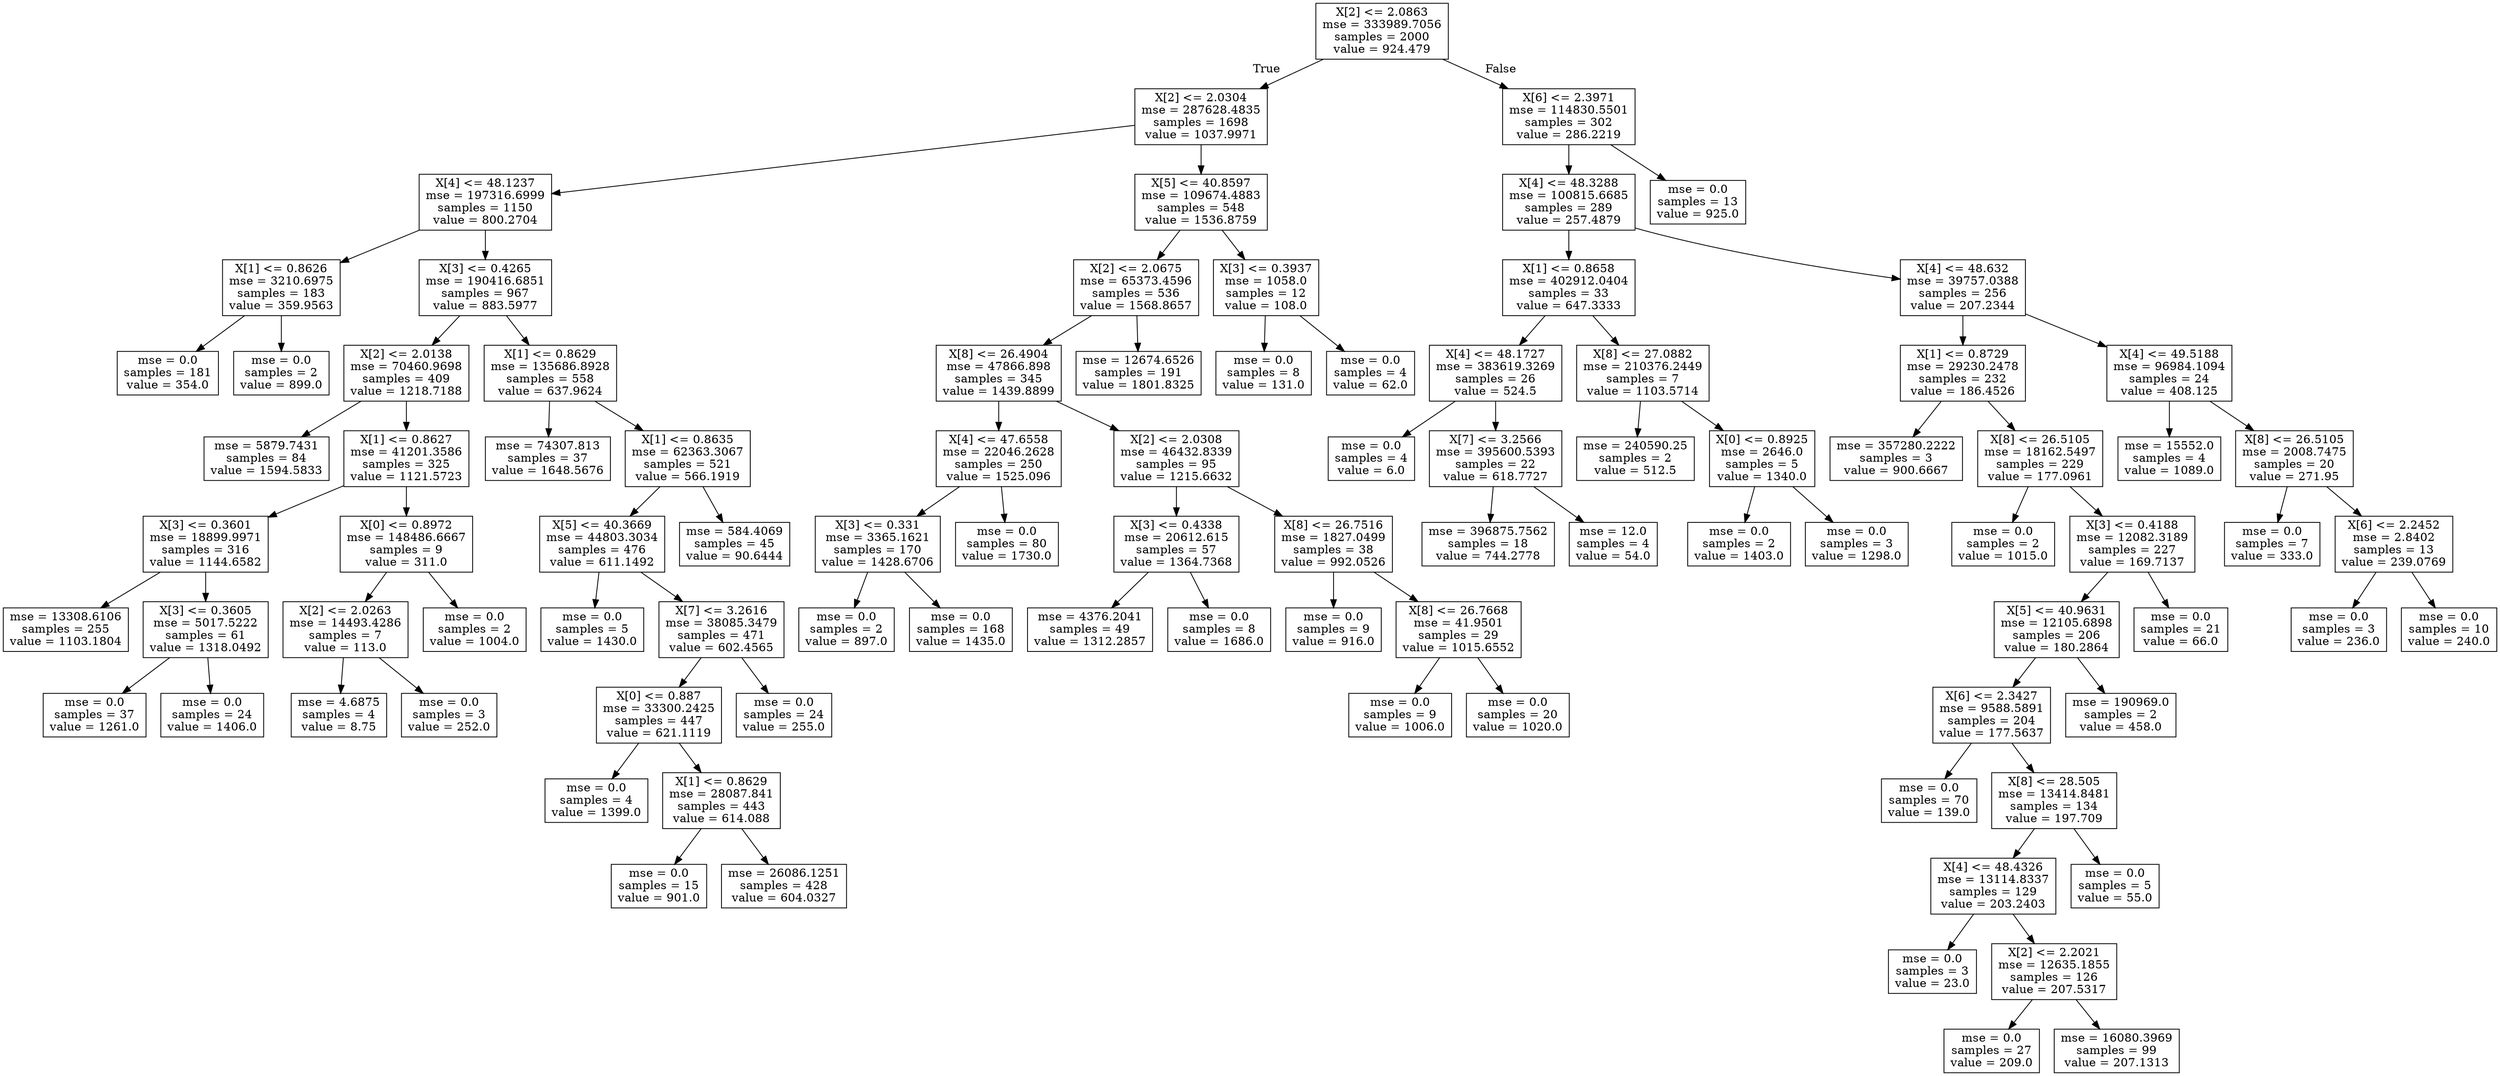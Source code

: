 digraph Tree {
node [shape=box] ;
0 [label="X[2] <= 2.0863\nmse = 333989.7056\nsamples = 2000\nvalue = 924.479"] ;
1 [label="X[2] <= 2.0304\nmse = 287628.4835\nsamples = 1698\nvalue = 1037.9971"] ;
0 -> 1 [labeldistance=2.5, labelangle=45, headlabel="True"] ;
2 [label="X[4] <= 48.1237\nmse = 197316.6999\nsamples = 1150\nvalue = 800.2704"] ;
1 -> 2 ;
3 [label="X[1] <= 0.8626\nmse = 3210.6975\nsamples = 183\nvalue = 359.9563"] ;
2 -> 3 ;
4 [label="mse = 0.0\nsamples = 181\nvalue = 354.0"] ;
3 -> 4 ;
5 [label="mse = 0.0\nsamples = 2\nvalue = 899.0"] ;
3 -> 5 ;
6 [label="X[3] <= 0.4265\nmse = 190416.6851\nsamples = 967\nvalue = 883.5977"] ;
2 -> 6 ;
7 [label="X[2] <= 2.0138\nmse = 70460.9698\nsamples = 409\nvalue = 1218.7188"] ;
6 -> 7 ;
8 [label="mse = 5879.7431\nsamples = 84\nvalue = 1594.5833"] ;
7 -> 8 ;
9 [label="X[1] <= 0.8627\nmse = 41201.3586\nsamples = 325\nvalue = 1121.5723"] ;
7 -> 9 ;
10 [label="X[3] <= 0.3601\nmse = 18899.9971\nsamples = 316\nvalue = 1144.6582"] ;
9 -> 10 ;
11 [label="mse = 13308.6106\nsamples = 255\nvalue = 1103.1804"] ;
10 -> 11 ;
12 [label="X[3] <= 0.3605\nmse = 5017.5222\nsamples = 61\nvalue = 1318.0492"] ;
10 -> 12 ;
13 [label="mse = 0.0\nsamples = 37\nvalue = 1261.0"] ;
12 -> 13 ;
14 [label="mse = 0.0\nsamples = 24\nvalue = 1406.0"] ;
12 -> 14 ;
15 [label="X[0] <= 0.8972\nmse = 148486.6667\nsamples = 9\nvalue = 311.0"] ;
9 -> 15 ;
16 [label="X[2] <= 2.0263\nmse = 14493.4286\nsamples = 7\nvalue = 113.0"] ;
15 -> 16 ;
17 [label="mse = 4.6875\nsamples = 4\nvalue = 8.75"] ;
16 -> 17 ;
18 [label="mse = 0.0\nsamples = 3\nvalue = 252.0"] ;
16 -> 18 ;
19 [label="mse = 0.0\nsamples = 2\nvalue = 1004.0"] ;
15 -> 19 ;
20 [label="X[1] <= 0.8629\nmse = 135686.8928\nsamples = 558\nvalue = 637.9624"] ;
6 -> 20 ;
21 [label="mse = 74307.813\nsamples = 37\nvalue = 1648.5676"] ;
20 -> 21 ;
22 [label="X[1] <= 0.8635\nmse = 62363.3067\nsamples = 521\nvalue = 566.1919"] ;
20 -> 22 ;
23 [label="X[5] <= 40.3669\nmse = 44803.3034\nsamples = 476\nvalue = 611.1492"] ;
22 -> 23 ;
24 [label="mse = 0.0\nsamples = 5\nvalue = 1430.0"] ;
23 -> 24 ;
25 [label="X[7] <= 3.2616\nmse = 38085.3479\nsamples = 471\nvalue = 602.4565"] ;
23 -> 25 ;
26 [label="X[0] <= 0.887\nmse = 33300.2425\nsamples = 447\nvalue = 621.1119"] ;
25 -> 26 ;
27 [label="mse = 0.0\nsamples = 4\nvalue = 1399.0"] ;
26 -> 27 ;
28 [label="X[1] <= 0.8629\nmse = 28087.841\nsamples = 443\nvalue = 614.088"] ;
26 -> 28 ;
29 [label="mse = 0.0\nsamples = 15\nvalue = 901.0"] ;
28 -> 29 ;
30 [label="mse = 26086.1251\nsamples = 428\nvalue = 604.0327"] ;
28 -> 30 ;
31 [label="mse = 0.0\nsamples = 24\nvalue = 255.0"] ;
25 -> 31 ;
32 [label="mse = 584.4069\nsamples = 45\nvalue = 90.6444"] ;
22 -> 32 ;
33 [label="X[5] <= 40.8597\nmse = 109674.4883\nsamples = 548\nvalue = 1536.8759"] ;
1 -> 33 ;
34 [label="X[2] <= 2.0675\nmse = 65373.4596\nsamples = 536\nvalue = 1568.8657"] ;
33 -> 34 ;
35 [label="X[8] <= 26.4904\nmse = 47866.898\nsamples = 345\nvalue = 1439.8899"] ;
34 -> 35 ;
36 [label="X[4] <= 47.6558\nmse = 22046.2628\nsamples = 250\nvalue = 1525.096"] ;
35 -> 36 ;
37 [label="X[3] <= 0.331\nmse = 3365.1621\nsamples = 170\nvalue = 1428.6706"] ;
36 -> 37 ;
38 [label="mse = 0.0\nsamples = 2\nvalue = 897.0"] ;
37 -> 38 ;
39 [label="mse = 0.0\nsamples = 168\nvalue = 1435.0"] ;
37 -> 39 ;
40 [label="mse = 0.0\nsamples = 80\nvalue = 1730.0"] ;
36 -> 40 ;
41 [label="X[2] <= 2.0308\nmse = 46432.8339\nsamples = 95\nvalue = 1215.6632"] ;
35 -> 41 ;
42 [label="X[3] <= 0.4338\nmse = 20612.615\nsamples = 57\nvalue = 1364.7368"] ;
41 -> 42 ;
43 [label="mse = 4376.2041\nsamples = 49\nvalue = 1312.2857"] ;
42 -> 43 ;
44 [label="mse = 0.0\nsamples = 8\nvalue = 1686.0"] ;
42 -> 44 ;
45 [label="X[8] <= 26.7516\nmse = 1827.0499\nsamples = 38\nvalue = 992.0526"] ;
41 -> 45 ;
46 [label="mse = 0.0\nsamples = 9\nvalue = 916.0"] ;
45 -> 46 ;
47 [label="X[8] <= 26.7668\nmse = 41.9501\nsamples = 29\nvalue = 1015.6552"] ;
45 -> 47 ;
48 [label="mse = 0.0\nsamples = 9\nvalue = 1006.0"] ;
47 -> 48 ;
49 [label="mse = 0.0\nsamples = 20\nvalue = 1020.0"] ;
47 -> 49 ;
50 [label="mse = 12674.6526\nsamples = 191\nvalue = 1801.8325"] ;
34 -> 50 ;
51 [label="X[3] <= 0.3937\nmse = 1058.0\nsamples = 12\nvalue = 108.0"] ;
33 -> 51 ;
52 [label="mse = 0.0\nsamples = 8\nvalue = 131.0"] ;
51 -> 52 ;
53 [label="mse = 0.0\nsamples = 4\nvalue = 62.0"] ;
51 -> 53 ;
54 [label="X[6] <= 2.3971\nmse = 114830.5501\nsamples = 302\nvalue = 286.2219"] ;
0 -> 54 [labeldistance=2.5, labelangle=-45, headlabel="False"] ;
55 [label="X[4] <= 48.3288\nmse = 100815.6685\nsamples = 289\nvalue = 257.4879"] ;
54 -> 55 ;
56 [label="X[1] <= 0.8658\nmse = 402912.0404\nsamples = 33\nvalue = 647.3333"] ;
55 -> 56 ;
57 [label="X[4] <= 48.1727\nmse = 383619.3269\nsamples = 26\nvalue = 524.5"] ;
56 -> 57 ;
58 [label="mse = 0.0\nsamples = 4\nvalue = 6.0"] ;
57 -> 58 ;
59 [label="X[7] <= 3.2566\nmse = 395600.5393\nsamples = 22\nvalue = 618.7727"] ;
57 -> 59 ;
60 [label="mse = 396875.7562\nsamples = 18\nvalue = 744.2778"] ;
59 -> 60 ;
61 [label="mse = 12.0\nsamples = 4\nvalue = 54.0"] ;
59 -> 61 ;
62 [label="X[8] <= 27.0882\nmse = 210376.2449\nsamples = 7\nvalue = 1103.5714"] ;
56 -> 62 ;
63 [label="mse = 240590.25\nsamples = 2\nvalue = 512.5"] ;
62 -> 63 ;
64 [label="X[0] <= 0.8925\nmse = 2646.0\nsamples = 5\nvalue = 1340.0"] ;
62 -> 64 ;
65 [label="mse = 0.0\nsamples = 2\nvalue = 1403.0"] ;
64 -> 65 ;
66 [label="mse = 0.0\nsamples = 3\nvalue = 1298.0"] ;
64 -> 66 ;
67 [label="X[4] <= 48.632\nmse = 39757.0388\nsamples = 256\nvalue = 207.2344"] ;
55 -> 67 ;
68 [label="X[1] <= 0.8729\nmse = 29230.2478\nsamples = 232\nvalue = 186.4526"] ;
67 -> 68 ;
69 [label="mse = 357280.2222\nsamples = 3\nvalue = 900.6667"] ;
68 -> 69 ;
70 [label="X[8] <= 26.5105\nmse = 18162.5497\nsamples = 229\nvalue = 177.0961"] ;
68 -> 70 ;
71 [label="mse = 0.0\nsamples = 2\nvalue = 1015.0"] ;
70 -> 71 ;
72 [label="X[3] <= 0.4188\nmse = 12082.3189\nsamples = 227\nvalue = 169.7137"] ;
70 -> 72 ;
73 [label="X[5] <= 40.9631\nmse = 12105.6898\nsamples = 206\nvalue = 180.2864"] ;
72 -> 73 ;
74 [label="X[6] <= 2.3427\nmse = 9588.5891\nsamples = 204\nvalue = 177.5637"] ;
73 -> 74 ;
75 [label="mse = 0.0\nsamples = 70\nvalue = 139.0"] ;
74 -> 75 ;
76 [label="X[8] <= 28.505\nmse = 13414.8481\nsamples = 134\nvalue = 197.709"] ;
74 -> 76 ;
77 [label="X[4] <= 48.4326\nmse = 13114.8337\nsamples = 129\nvalue = 203.2403"] ;
76 -> 77 ;
78 [label="mse = 0.0\nsamples = 3\nvalue = 23.0"] ;
77 -> 78 ;
79 [label="X[2] <= 2.2021\nmse = 12635.1855\nsamples = 126\nvalue = 207.5317"] ;
77 -> 79 ;
80 [label="mse = 0.0\nsamples = 27\nvalue = 209.0"] ;
79 -> 80 ;
81 [label="mse = 16080.3969\nsamples = 99\nvalue = 207.1313"] ;
79 -> 81 ;
82 [label="mse = 0.0\nsamples = 5\nvalue = 55.0"] ;
76 -> 82 ;
83 [label="mse = 190969.0\nsamples = 2\nvalue = 458.0"] ;
73 -> 83 ;
84 [label="mse = 0.0\nsamples = 21\nvalue = 66.0"] ;
72 -> 84 ;
85 [label="X[4] <= 49.5188\nmse = 96984.1094\nsamples = 24\nvalue = 408.125"] ;
67 -> 85 ;
86 [label="mse = 15552.0\nsamples = 4\nvalue = 1089.0"] ;
85 -> 86 ;
87 [label="X[8] <= 26.5105\nmse = 2008.7475\nsamples = 20\nvalue = 271.95"] ;
85 -> 87 ;
88 [label="mse = 0.0\nsamples = 7\nvalue = 333.0"] ;
87 -> 88 ;
89 [label="X[6] <= 2.2452\nmse = 2.8402\nsamples = 13\nvalue = 239.0769"] ;
87 -> 89 ;
90 [label="mse = 0.0\nsamples = 3\nvalue = 236.0"] ;
89 -> 90 ;
91 [label="mse = 0.0\nsamples = 10\nvalue = 240.0"] ;
89 -> 91 ;
92 [label="mse = 0.0\nsamples = 13\nvalue = 925.0"] ;
54 -> 92 ;
}